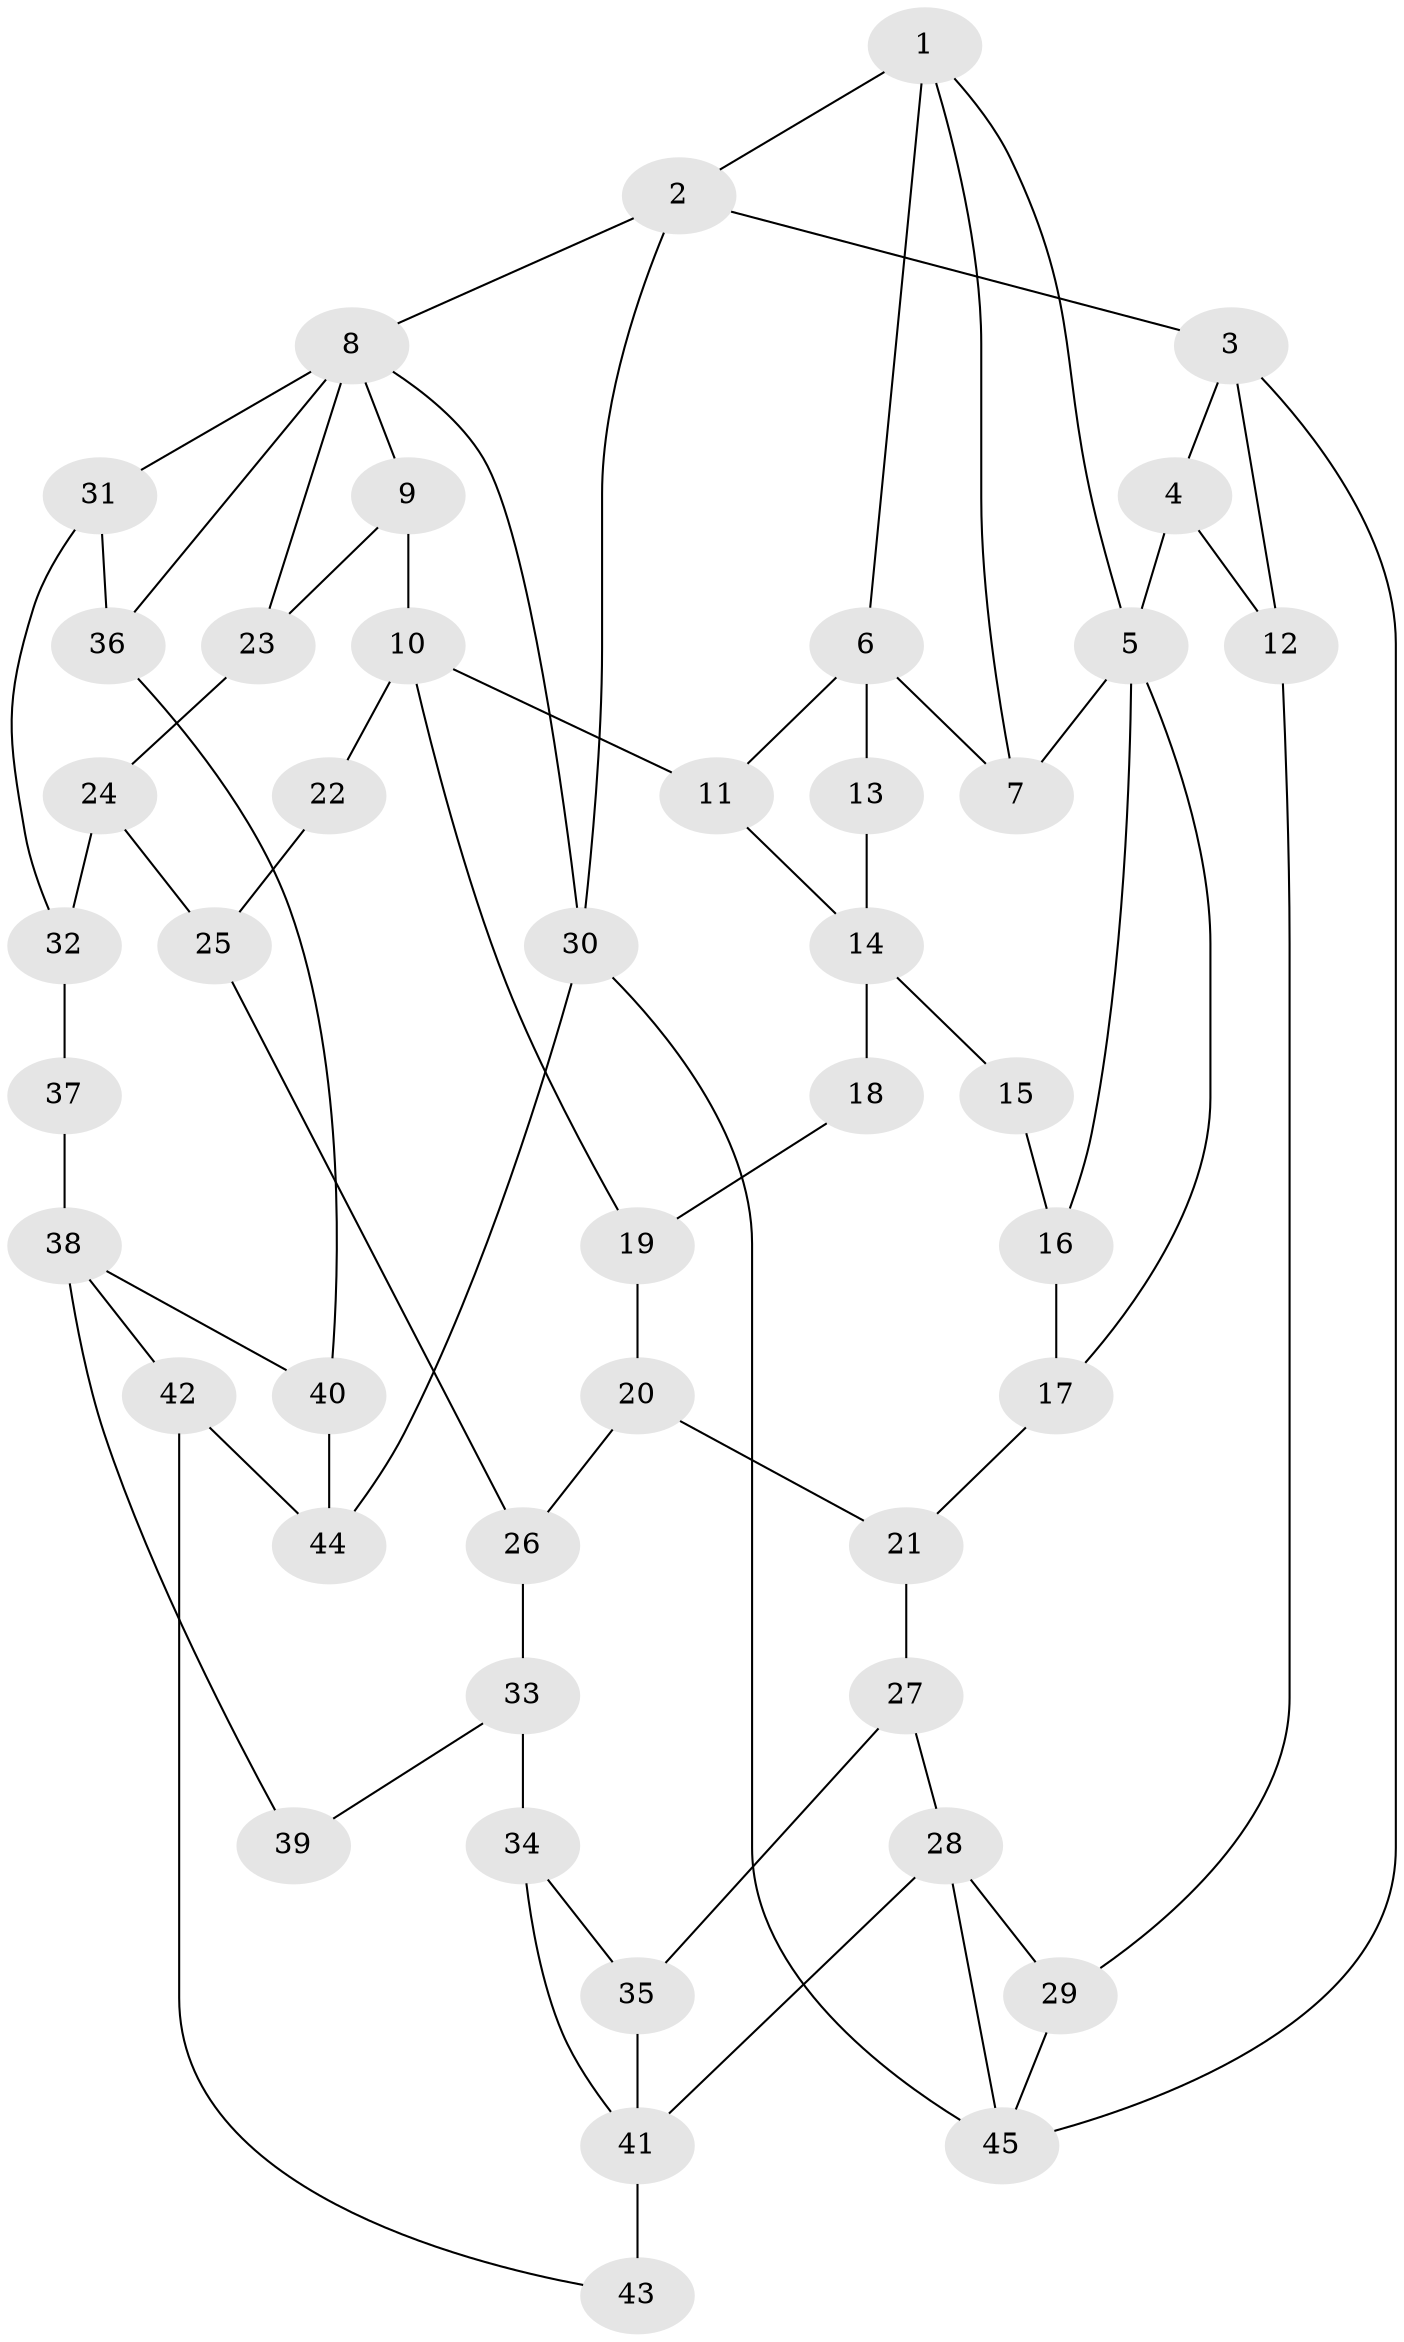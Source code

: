 // original degree distribution, {3: 0.027777777777777776, 5: 0.5, 6: 0.2222222222222222, 4: 0.25}
// Generated by graph-tools (version 1.1) at 2025/54/03/04/25 22:54:12]
// undirected, 45 vertices, 72 edges
graph export_dot {
  node [color=gray90,style=filled];
  1;
  2;
  3;
  4;
  5;
  6;
  7;
  8;
  9;
  10;
  11;
  12;
  13;
  14;
  15;
  16;
  17;
  18;
  19;
  20;
  21;
  22;
  23;
  24;
  25;
  26;
  27;
  28;
  29;
  30;
  31;
  32;
  33;
  34;
  35;
  36;
  37;
  38;
  39;
  40;
  41;
  42;
  43;
  44;
  45;
  1 -- 2 [weight=1.0];
  1 -- 5 [weight=1.0];
  1 -- 6 [weight=1.0];
  1 -- 7 [weight=1.0];
  2 -- 3 [weight=1.0];
  2 -- 8 [weight=1.0];
  2 -- 30 [weight=1.0];
  3 -- 4 [weight=1.0];
  3 -- 12 [weight=1.0];
  3 -- 45 [weight=1.0];
  4 -- 5 [weight=2.0];
  4 -- 12 [weight=1.0];
  5 -- 7 [weight=1.0];
  5 -- 16 [weight=1.0];
  5 -- 17 [weight=1.0];
  6 -- 7 [weight=1.0];
  6 -- 11 [weight=1.0];
  6 -- 13 [weight=2.0];
  8 -- 9 [weight=1.0];
  8 -- 23 [weight=1.0];
  8 -- 30 [weight=1.0];
  8 -- 31 [weight=1.0];
  8 -- 36 [weight=1.0];
  9 -- 10 [weight=2.0];
  9 -- 23 [weight=1.0];
  10 -- 11 [weight=1.0];
  10 -- 19 [weight=1.0];
  10 -- 22 [weight=2.0];
  11 -- 14 [weight=1.0];
  12 -- 29 [weight=1.0];
  13 -- 14 [weight=1.0];
  14 -- 15 [weight=2.0];
  14 -- 18 [weight=2.0];
  15 -- 16 [weight=1.0];
  16 -- 17 [weight=1.0];
  17 -- 21 [weight=1.0];
  18 -- 19 [weight=1.0];
  19 -- 20 [weight=1.0];
  20 -- 21 [weight=1.0];
  20 -- 26 [weight=1.0];
  21 -- 27 [weight=1.0];
  22 -- 25 [weight=1.0];
  23 -- 24 [weight=1.0];
  24 -- 25 [weight=1.0];
  24 -- 32 [weight=1.0];
  25 -- 26 [weight=1.0];
  26 -- 33 [weight=1.0];
  27 -- 28 [weight=1.0];
  27 -- 35 [weight=1.0];
  28 -- 29 [weight=1.0];
  28 -- 41 [weight=2.0];
  28 -- 45 [weight=1.0];
  29 -- 45 [weight=1.0];
  30 -- 44 [weight=1.0];
  30 -- 45 [weight=1.0];
  31 -- 32 [weight=1.0];
  31 -- 36 [weight=1.0];
  32 -- 37 [weight=1.0];
  33 -- 34 [weight=1.0];
  33 -- 39 [weight=1.0];
  34 -- 35 [weight=1.0];
  34 -- 41 [weight=1.0];
  35 -- 41 [weight=1.0];
  36 -- 40 [weight=1.0];
  37 -- 38 [weight=2.0];
  38 -- 39 [weight=2.0];
  38 -- 40 [weight=1.0];
  38 -- 42 [weight=1.0];
  40 -- 44 [weight=1.0];
  41 -- 43 [weight=2.0];
  42 -- 43 [weight=1.0];
  42 -- 44 [weight=1.0];
}
